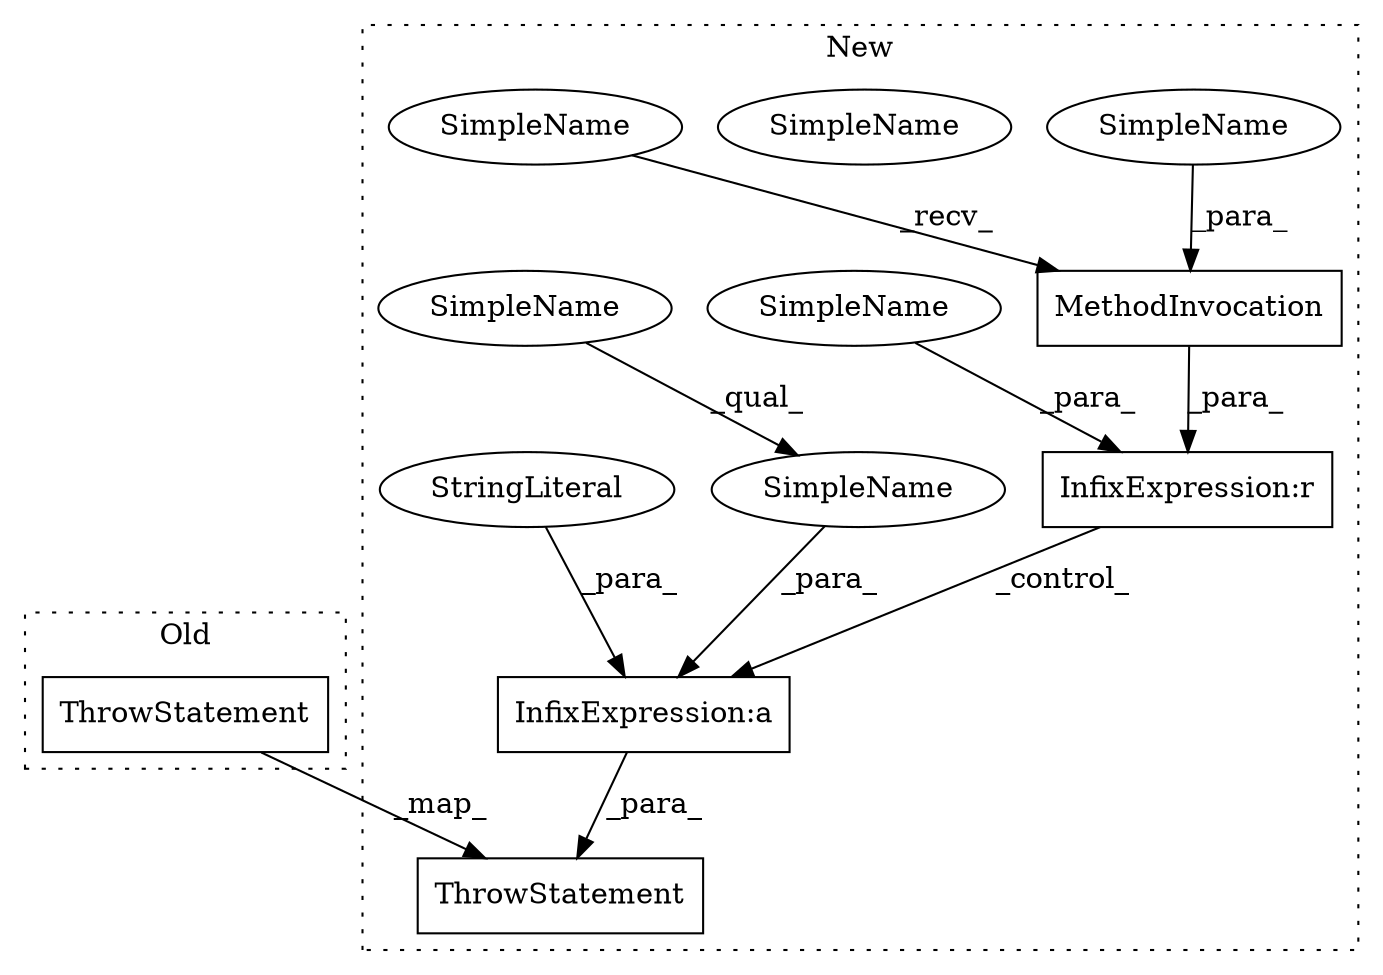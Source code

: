 digraph G {
subgraph cluster0 {
9 [label="ThrowStatement" a="53" s="8278" l="6" shape="box"];
label = "Old";
style="dotted";
}
subgraph cluster1 {
1 [label="MethodInvocation" a="32" s="8961,8982" l="5,1" shape="box"];
2 [label="SimpleName" a="42" s="8987" l="7" shape="ellipse"];
3 [label="SimpleName" a="42" s="8966" l="16" shape="ellipse"];
4 [label="SimpleName" a="42" s="9106" l="36" shape="ellipse"];
5 [label="SimpleName" a="42" s="9106" l="16" shape="ellipse"];
6 [label="SimpleName" a="42" s="8966" l="16" shape="ellipse"];
7 [label="SimpleName" a="42" s="8955" l="5" shape="ellipse"];
8 [label="StringLiteral" a="45" s="9099" l="4" shape="ellipse"];
10 [label="ThrowStatement" a="53" s="9171" l="6" shape="box"];
11 [label="InfixExpression:a" a="27" s="9103" l="3" shape="box"];
12 [label="InfixExpression:r" a="27" s="8983" l="4" shape="box"];
label = "New";
style="dotted";
}
1 -> 12 [label="_para_"];
2 -> 12 [label="_para_"];
3 -> 1 [label="_para_"];
4 -> 11 [label="_para_"];
5 -> 4 [label="_qual_"];
7 -> 1 [label="_recv_"];
8 -> 11 [label="_para_"];
9 -> 10 [label="_map_"];
11 -> 10 [label="_para_"];
12 -> 11 [label="_control_"];
}